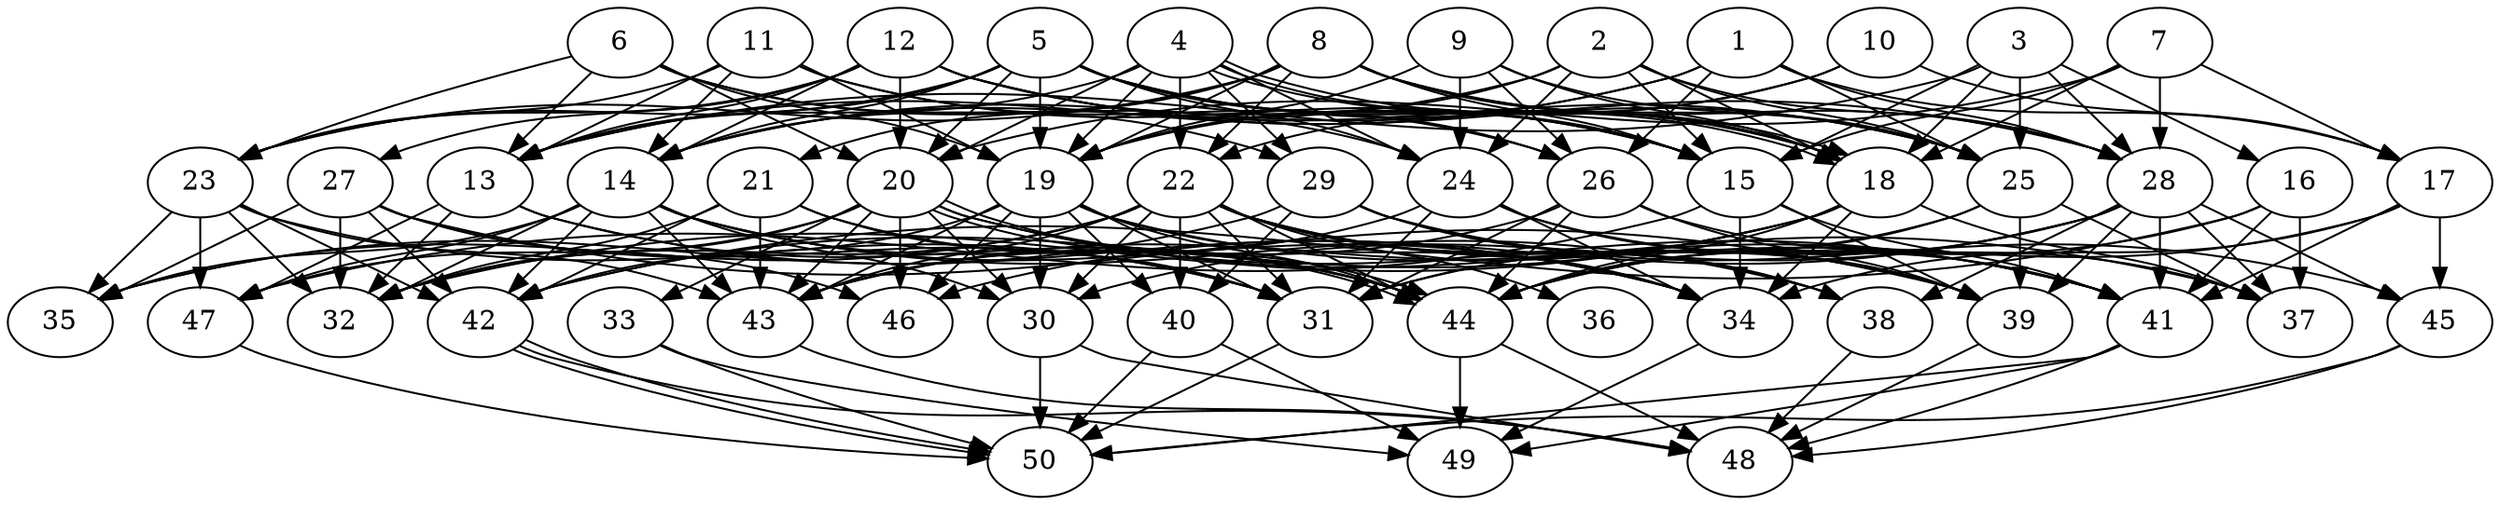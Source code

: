 // DAG automatically generated by daggen at Thu Oct  3 14:07:56 2019
// ./daggen --dot -n 50 --ccr 0.5 --fat 0.7 --regular 0.7 --density 0.7 --mindata 5242880 --maxdata 52428800 
digraph G {
  1 [size="57206784", alpha="0.02", expect_size="28603392"] 
  1 -> 13 [size ="28603392"]
  1 -> 14 [size ="28603392"]
  1 -> 17 [size ="28603392"]
  1 -> 25 [size ="28603392"]
  1 -> 26 [size ="28603392"]
  1 -> 28 [size ="28603392"]
  2 [size="55769088", alpha="0.00", expect_size="27884544"] 
  2 -> 14 [size ="27884544"]
  2 -> 15 [size ="27884544"]
  2 -> 18 [size ="27884544"]
  2 -> 19 [size ="27884544"]
  2 -> 24 [size ="27884544"]
  2 -> 25 [size ="27884544"]
  2 -> 28 [size ="27884544"]
  3 [size="58343424", alpha="0.09", expect_size="29171712"] 
  3 -> 13 [size ="29171712"]
  3 -> 15 [size ="29171712"]
  3 -> 16 [size ="29171712"]
  3 -> 18 [size ="29171712"]
  3 -> 25 [size ="29171712"]
  3 -> 28 [size ="29171712"]
  4 [size="95225856", alpha="0.05", expect_size="47612928"] 
  4 -> 13 [size ="47612928"]
  4 -> 15 [size ="47612928"]
  4 -> 18 [size ="47612928"]
  4 -> 18 [size ="47612928"]
  4 -> 19 [size ="47612928"]
  4 -> 20 [size ="47612928"]
  4 -> 22 [size ="47612928"]
  4 -> 24 [size ="47612928"]
  4 -> 29 [size ="47612928"]
  5 [size="30926848", alpha="0.10", expect_size="15463424"] 
  5 -> 13 [size ="15463424"]
  5 -> 14 [size ="15463424"]
  5 -> 15 [size ="15463424"]
  5 -> 18 [size ="15463424"]
  5 -> 19 [size ="15463424"]
  5 -> 20 [size ="15463424"]
  5 -> 23 [size ="15463424"]
  5 -> 24 [size ="15463424"]
  5 -> 25 [size ="15463424"]
  5 -> 26 [size ="15463424"]
  6 [size="53008384", alpha="0.07", expect_size="26504192"] 
  6 -> 13 [size ="26504192"]
  6 -> 19 [size ="26504192"]
  6 -> 20 [size ="26504192"]
  6 -> 23 [size ="26504192"]
  6 -> 24 [size ="26504192"]
  6 -> 29 [size ="26504192"]
  7 [size="33658880", alpha="0.12", expect_size="16829440"] 
  7 -> 15 [size ="16829440"]
  7 -> 17 [size ="16829440"]
  7 -> 18 [size ="16829440"]
  7 -> 20 [size ="16829440"]
  7 -> 28 [size ="16829440"]
  8 [size="71776256", alpha="0.11", expect_size="35888128"] 
  8 -> 14 [size ="35888128"]
  8 -> 15 [size ="35888128"]
  8 -> 18 [size ="35888128"]
  8 -> 19 [size ="35888128"]
  8 -> 21 [size ="35888128"]
  8 -> 22 [size ="35888128"]
  8 -> 23 [size ="35888128"]
  8 -> 25 [size ="35888128"]
  8 -> 28 [size ="35888128"]
  9 [size="64792576", alpha="0.05", expect_size="32396288"] 
  9 -> 18 [size ="32396288"]
  9 -> 19 [size ="32396288"]
  9 -> 24 [size ="32396288"]
  9 -> 25 [size ="32396288"]
  9 -> 26 [size ="32396288"]
  10 [size="85630976", alpha="0.02", expect_size="42815488"] 
  10 -> 17 [size ="42815488"]
  10 -> 19 [size ="42815488"]
  10 -> 22 [size ="42815488"]
  11 [size="54112256", alpha="0.12", expect_size="27056128"] 
  11 -> 13 [size ="27056128"]
  11 -> 14 [size ="27056128"]
  11 -> 15 [size ="27056128"]
  11 -> 19 [size ="27056128"]
  11 -> 23 [size ="27056128"]
  11 -> 26 [size ="27056128"]
  12 [size="64425984", alpha="0.01", expect_size="32212992"] 
  12 -> 13 [size ="32212992"]
  12 -> 14 [size ="32212992"]
  12 -> 15 [size ="32212992"]
  12 -> 20 [size ="32212992"]
  12 -> 23 [size ="32212992"]
  12 -> 25 [size ="32212992"]
  12 -> 27 [size ="32212992"]
  12 -> 28 [size ="32212992"]
  13 [size="64829440", alpha="0.12", expect_size="32414720"] 
  13 -> 32 [size ="32414720"]
  13 -> 34 [size ="32414720"]
  13 -> 44 [size ="32414720"]
  13 -> 47 [size ="32414720"]
  14 [size="12021760", alpha="0.10", expect_size="6010880"] 
  14 -> 30 [size ="6010880"]
  14 -> 32 [size ="6010880"]
  14 -> 34 [size ="6010880"]
  14 -> 35 [size ="6010880"]
  14 -> 38 [size ="6010880"]
  14 -> 42 [size ="6010880"]
  14 -> 43 [size ="6010880"]
  14 -> 44 [size ="6010880"]
  14 -> 47 [size ="6010880"]
  15 [size="35442688", alpha="0.04", expect_size="17721344"] 
  15 -> 34 [size ="17721344"]
  15 -> 39 [size ="17721344"]
  15 -> 41 [size ="17721344"]
  15 -> 47 [size ="17721344"]
  16 [size="84162560", alpha="0.20", expect_size="42081280"] 
  16 -> 37 [size ="42081280"]
  16 -> 41 [size ="42081280"]
  16 -> 42 [size ="42081280"]
  16 -> 44 [size ="42081280"]
  17 [size="22863872", alpha="0.14", expect_size="11431936"] 
  17 -> 34 [size ="11431936"]
  17 -> 41 [size ="11431936"]
  17 -> 44 [size ="11431936"]
  17 -> 45 [size ="11431936"]
  18 [size="77727744", alpha="0.03", expect_size="38863872"] 
  18 -> 32 [size ="38863872"]
  18 -> 34 [size ="38863872"]
  18 -> 37 [size ="38863872"]
  18 -> 42 [size ="38863872"]
  18 -> 43 [size ="38863872"]
  18 -> 44 [size ="38863872"]
  19 [size="34140160", alpha="0.07", expect_size="17070080"] 
  19 -> 30 [size ="17070080"]
  19 -> 31 [size ="17070080"]
  19 -> 34 [size ="17070080"]
  19 -> 40 [size ="17070080"]
  19 -> 41 [size ="17070080"]
  19 -> 42 [size ="17070080"]
  19 -> 43 [size ="17070080"]
  19 -> 44 [size ="17070080"]
  19 -> 46 [size ="17070080"]
  20 [size="56571904", alpha="0.06", expect_size="28285952"] 
  20 -> 30 [size ="28285952"]
  20 -> 32 [size ="28285952"]
  20 -> 33 [size ="28285952"]
  20 -> 37 [size ="28285952"]
  20 -> 41 [size ="28285952"]
  20 -> 43 [size ="28285952"]
  20 -> 44 [size ="28285952"]
  20 -> 44 [size ="28285952"]
  20 -> 46 [size ="28285952"]
  20 -> 47 [size ="28285952"]
  21 [size="63860736", alpha="0.16", expect_size="31930368"] 
  21 -> 31 [size ="31930368"]
  21 -> 32 [size ="31930368"]
  21 -> 42 [size ="31930368"]
  21 -> 43 [size ="31930368"]
  21 -> 44 [size ="31930368"]
  22 [size="25477120", alpha="0.15", expect_size="12738560"] 
  22 -> 30 [size ="12738560"]
  22 -> 31 [size ="12738560"]
  22 -> 32 [size ="12738560"]
  22 -> 34 [size ="12738560"]
  22 -> 35 [size ="12738560"]
  22 -> 36 [size ="12738560"]
  22 -> 38 [size ="12738560"]
  22 -> 39 [size ="12738560"]
  22 -> 40 [size ="12738560"]
  22 -> 41 [size ="12738560"]
  22 -> 43 [size ="12738560"]
  22 -> 44 [size ="12738560"]
  23 [size="30883840", alpha="0.04", expect_size="15441920"] 
  23 -> 31 [size ="15441920"]
  23 -> 32 [size ="15441920"]
  23 -> 35 [size ="15441920"]
  23 -> 42 [size ="15441920"]
  23 -> 43 [size ="15441920"]
  23 -> 47 [size ="15441920"]
  24 [size="88115200", alpha="0.11", expect_size="44057600"] 
  24 -> 31 [size ="44057600"]
  24 -> 34 [size ="44057600"]
  24 -> 39 [size ="44057600"]
  24 -> 41 [size ="44057600"]
  24 -> 43 [size ="44057600"]
  25 [size="39329792", alpha="0.02", expect_size="19664896"] 
  25 -> 31 [size ="19664896"]
  25 -> 37 [size ="19664896"]
  25 -> 39 [size ="19664896"]
  25 -> 44 [size ="19664896"]
  26 [size="59084800", alpha="0.03", expect_size="29542400"] 
  26 -> 31 [size ="29542400"]
  26 -> 37 [size ="29542400"]
  26 -> 39 [size ="29542400"]
  26 -> 43 [size ="29542400"]
  26 -> 44 [size ="29542400"]
  27 [size="57948160", alpha="0.08", expect_size="28974080"] 
  27 -> 31 [size ="28974080"]
  27 -> 32 [size ="28974080"]
  27 -> 35 [size ="28974080"]
  27 -> 39 [size ="28974080"]
  27 -> 42 [size ="28974080"]
  27 -> 46 [size ="28974080"]
  28 [size="31422464", alpha="0.06", expect_size="15711232"] 
  28 -> 30 [size ="15711232"]
  28 -> 31 [size ="15711232"]
  28 -> 37 [size ="15711232"]
  28 -> 38 [size ="15711232"]
  28 -> 39 [size ="15711232"]
  28 -> 41 [size ="15711232"]
  28 -> 45 [size ="15711232"]
  28 -> 46 [size ="15711232"]
  29 [size="45277184", alpha="0.16", expect_size="22638592"] 
  29 -> 35 [size ="22638592"]
  29 -> 38 [size ="22638592"]
  29 -> 39 [size ="22638592"]
  29 -> 40 [size ="22638592"]
  29 -> 45 [size ="22638592"]
  30 [size="78278656", alpha="0.02", expect_size="39139328"] 
  30 -> 48 [size ="39139328"]
  30 -> 50 [size ="39139328"]
  31 [size="14292992", alpha="0.17", expect_size="7146496"] 
  31 -> 50 [size ="7146496"]
  32 [size="88786944", alpha="0.03", expect_size="44393472"] 
  33 [size="63930368", alpha="0.01", expect_size="31965184"] 
  33 -> 49 [size ="31965184"]
  33 -> 50 [size ="31965184"]
  34 [size="81952768", alpha="0.19", expect_size="40976384"] 
  34 -> 49 [size ="40976384"]
  35 [size="38854656", alpha="0.03", expect_size="19427328"] 
  36 [size="49446912", alpha="0.02", expect_size="24723456"] 
  37 [size="61884416", alpha="0.04", expect_size="30942208"] 
  38 [size="99338240", alpha="0.20", expect_size="49669120"] 
  38 -> 48 [size ="49669120"]
  39 [size="34357248", alpha="0.01", expect_size="17178624"] 
  39 -> 48 [size ="17178624"]
  40 [size="15622144", alpha="0.12", expect_size="7811072"] 
  40 -> 49 [size ="7811072"]
  40 -> 50 [size ="7811072"]
  41 [size="23904256", alpha="0.14", expect_size="11952128"] 
  41 -> 48 [size ="11952128"]
  41 -> 49 [size ="11952128"]
  41 -> 50 [size ="11952128"]
  42 [size="102834176", alpha="0.19", expect_size="51417088"] 
  42 -> 48 [size ="51417088"]
  42 -> 50 [size ="51417088"]
  42 -> 50 [size ="51417088"]
  43 [size="23234560", alpha="0.09", expect_size="11617280"] 
  43 -> 48 [size ="11617280"]
  44 [size="28196864", alpha="0.15", expect_size="14098432"] 
  44 -> 48 [size ="14098432"]
  44 -> 49 [size ="14098432"]
  45 [size="24885248", alpha="0.07", expect_size="12442624"] 
  45 -> 48 [size ="12442624"]
  45 -> 50 [size ="12442624"]
  46 [size="38256640", alpha="0.09", expect_size="19128320"] 
  47 [size="47618048", alpha="0.02", expect_size="23809024"] 
  47 -> 50 [size ="23809024"]
  48 [size="65347584", alpha="0.19", expect_size="32673792"] 
  49 [size="64319488", alpha="0.03", expect_size="32159744"] 
  50 [size="68186112", alpha="0.02", expect_size="34093056"] 
}
